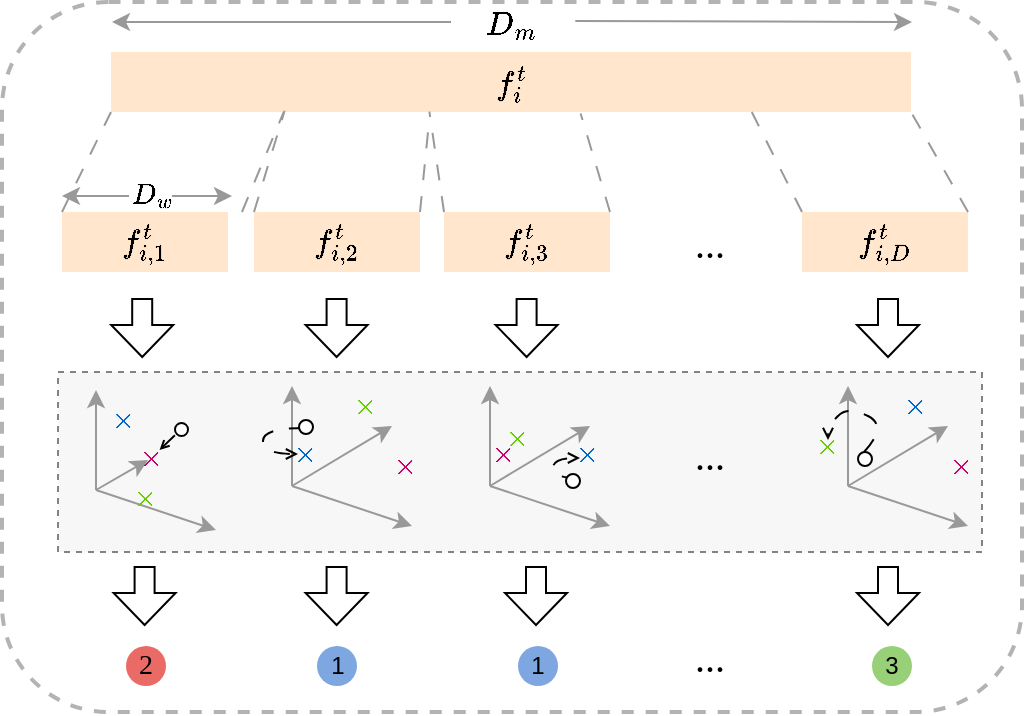 <mxfile version="26.0.14">
  <diagram name="第 1 页" id="QJdAw4eCsFXrdTgtcEzi">
    <mxGraphModel dx="1179" dy="615" grid="1" gridSize="10" guides="1" tooltips="1" connect="1" arrows="1" fold="1" page="1" pageScale="1" pageWidth="827" pageHeight="1169" math="1" shadow="0">
      <root>
        <mxCell id="0" />
        <mxCell id="1" parent="0" />
        <mxCell id="fbFfoVUqZsGmRxwtsNzw-73" value="" style="rounded=1;whiteSpace=wrap;html=1;dashed=1;strokeWidth=2;strokeColor=#B3B3B3;" vertex="1" parent="1">
          <mxGeometry x="130" y="45" width="510" height="355" as="geometry" />
        </mxCell>
        <mxCell id="fbFfoVUqZsGmRxwtsNzw-76" value="" style="rounded=0;whiteSpace=wrap;html=1;fillColor=#f5f5f5;fontColor=#333333;strokeColor=#666666;dashed=1;opacity=80;" vertex="1" parent="1">
          <mxGeometry x="158" y="230" width="462" height="90" as="geometry" />
        </mxCell>
        <mxCell id="fbFfoVUqZsGmRxwtsNzw-1" value="&lt;font face=&quot;Times New Roman&quot;&gt;&lt;span style=&quot;font-size: 16px;&quot;&gt;$$f_{i}^{t}$$&lt;/span&gt;&lt;/font&gt;" style="rounded=0;whiteSpace=wrap;html=1;fillColor=#ffe6cc;strokeColor=none;" vertex="1" parent="1">
          <mxGeometry x="184.5" y="70" width="400" height="30" as="geometry" />
        </mxCell>
        <mxCell id="fbFfoVUqZsGmRxwtsNzw-3" value="" style="endArrow=classic;html=1;rounded=0;exitX=0;exitY=0.5;exitDx=0;exitDy=0;strokeColor=#999999;align=center;verticalAlign=middle;fontFamily=Helvetica;fontSize=11;fontColor=default;labelBackgroundColor=default;" edge="1" parent="1" source="fbFfoVUqZsGmRxwtsNzw-4">
          <mxGeometry width="50" height="50" relative="1" as="geometry">
            <mxPoint x="278" y="150" as="sourcePoint" />
            <mxPoint x="185" y="55" as="targetPoint" />
          </mxGeometry>
        </mxCell>
        <mxCell id="fbFfoVUqZsGmRxwtsNzw-4" value="&lt;font style=&quot;font-size: 16px;&quot; face=&quot;Times New Roman&quot;&gt;$$D_m$$&lt;/font&gt;" style="text;strokeColor=none;align=center;fillColor=none;html=1;verticalAlign=middle;whiteSpace=wrap;rounded=0;" vertex="1" parent="1">
          <mxGeometry x="354.5" y="45" width="60" height="20" as="geometry" />
        </mxCell>
        <mxCell id="fbFfoVUqZsGmRxwtsNzw-5" value="" style="endArrow=classic;html=1;rounded=0;exitX=1.036;exitY=0.476;exitDx=0;exitDy=0;exitPerimeter=0;strokeColor=#999999;align=center;verticalAlign=middle;fontFamily=Helvetica;fontSize=11;fontColor=default;labelBackgroundColor=default;" edge="1" parent="1" source="fbFfoVUqZsGmRxwtsNzw-4">
          <mxGeometry width="50" height="50" relative="1" as="geometry">
            <mxPoint x="365" y="65" as="sourcePoint" />
            <mxPoint x="585" y="55" as="targetPoint" />
          </mxGeometry>
        </mxCell>
        <mxCell id="fbFfoVUqZsGmRxwtsNzw-6" value="&lt;b&gt;&lt;font style=&quot;font-size: 16px;&quot; face=&quot;Times New Roman&quot;&gt;$$f_{i,1}^{t}$$&lt;/font&gt;&lt;/b&gt;" style="rounded=0;whiteSpace=wrap;html=1;strokeColor=none;fillColor=#ffe6cc;" vertex="1" parent="1">
          <mxGeometry x="160" y="150" width="83" height="30" as="geometry" />
        </mxCell>
        <mxCell id="fbFfoVUqZsGmRxwtsNzw-7" value="&lt;b&gt;&lt;font style=&quot;font-size: 16px;&quot; face=&quot;Times New Roman&quot;&gt;$$f_{i,2}^{t}$$&lt;/font&gt;&lt;/b&gt;" style="rounded=0;whiteSpace=wrap;html=1;fillColor=#ffe6cc;strokeColor=none;" vertex="1" parent="1">
          <mxGeometry x="256" y="150" width="83" height="30" as="geometry" />
        </mxCell>
        <mxCell id="fbFfoVUqZsGmRxwtsNzw-8" value="&lt;b&gt;&lt;font style=&quot;font-size: 16px;&quot; face=&quot;Times New Roman&quot;&gt;$$f_{i,D}^{t}$$&lt;/font&gt;&lt;/b&gt;" style="rounded=0;whiteSpace=wrap;html=1;fillColor=#ffe6cc;strokeColor=none;" vertex="1" parent="1">
          <mxGeometry x="530" y="150" width="83" height="30" as="geometry" />
        </mxCell>
        <mxCell id="fbFfoVUqZsGmRxwtsNzw-9" value="" style="endArrow=none;html=1;rounded=0;exitX=0;exitY=0;exitDx=0;exitDy=0;entryX=0;entryY=1;entryDx=0;entryDy=0;dashed=1;dashPattern=8 8;strokeColor=#999999;align=center;verticalAlign=middle;fontFamily=Helvetica;fontSize=11;fontColor=default;labelBackgroundColor=default;startFill=0;" edge="1" parent="1" source="fbFfoVUqZsGmRxwtsNzw-6" target="fbFfoVUqZsGmRxwtsNzw-1">
          <mxGeometry width="50" height="50" relative="1" as="geometry">
            <mxPoint x="297" y="170" as="sourcePoint" />
            <mxPoint x="187" y="120" as="targetPoint" />
          </mxGeometry>
        </mxCell>
        <mxCell id="fbFfoVUqZsGmRxwtsNzw-10" value="" style="endArrow=none;html=1;rounded=0;exitX=0;exitY=0;exitDx=0;exitDy=0;entryX=0.216;entryY=0.996;entryDx=0;entryDy=0;dashed=1;dashPattern=8 8;strokeColor=#999999;align=center;verticalAlign=middle;fontFamily=Helvetica;fontSize=11;fontColor=default;labelBackgroundColor=default;startFill=0;entryPerimeter=0;" edge="1" parent="1" target="fbFfoVUqZsGmRxwtsNzw-1">
          <mxGeometry width="50" height="50" relative="1" as="geometry">
            <mxPoint x="250" y="150" as="sourcePoint" />
            <mxPoint x="267" y="110" as="targetPoint" />
          </mxGeometry>
        </mxCell>
        <mxCell id="fbFfoVUqZsGmRxwtsNzw-11" value="" style="endArrow=none;html=1;rounded=0;exitX=0;exitY=0;exitDx=0;exitDy=0;dashed=1;dashPattern=8 8;strokeColor=#999999;align=center;verticalAlign=middle;fontFamily=Helvetica;fontSize=11;fontColor=default;labelBackgroundColor=default;startFill=0;entryX=0.217;entryY=0.978;entryDx=0;entryDy=0;entryPerimeter=0;" edge="1" parent="1" source="fbFfoVUqZsGmRxwtsNzw-7" target="fbFfoVUqZsGmRxwtsNzw-1">
          <mxGeometry width="50" height="50" relative="1" as="geometry">
            <mxPoint x="260" y="160" as="sourcePoint" />
            <mxPoint x="267" y="110" as="targetPoint" />
          </mxGeometry>
        </mxCell>
        <mxCell id="fbFfoVUqZsGmRxwtsNzw-12" value="" style="endArrow=none;html=1;rounded=0;exitX=1;exitY=0;exitDx=0;exitDy=0;dashed=1;dashPattern=8 8;strokeColor=#999999;align=center;verticalAlign=middle;fontFamily=Helvetica;fontSize=11;fontColor=default;labelBackgroundColor=default;startFill=0;" edge="1" parent="1" source="fbFfoVUqZsGmRxwtsNzw-7">
          <mxGeometry width="50" height="50" relative="1" as="geometry">
            <mxPoint x="369" y="150" as="sourcePoint" />
            <mxPoint x="343" y="110" as="targetPoint" />
          </mxGeometry>
        </mxCell>
        <mxCell id="fbFfoVUqZsGmRxwtsNzw-13" value="&lt;font style=&quot;font-size: 20px;&quot; face=&quot;Times New Roman&quot;&gt;...&lt;/font&gt;" style="text;strokeColor=none;align=center;fillColor=none;html=1;verticalAlign=middle;whiteSpace=wrap;rounded=0;" vertex="1" parent="1">
          <mxGeometry x="454" y="150" width="60" height="30" as="geometry" />
        </mxCell>
        <mxCell id="fbFfoVUqZsGmRxwtsNzw-14" value="" style="endArrow=none;html=1;rounded=0;exitX=0;exitY=0;exitDx=0;exitDy=0;dashed=1;dashPattern=8 8;entryX=0.801;entryY=1;entryDx=0;entryDy=0;entryPerimeter=0;strokeColor=#999999;align=center;verticalAlign=middle;fontFamily=Helvetica;fontSize=11;fontColor=default;labelBackgroundColor=default;startFill=0;" edge="1" parent="1" source="fbFfoVUqZsGmRxwtsNzw-8" target="fbFfoVUqZsGmRxwtsNzw-1">
          <mxGeometry width="50" height="50" relative="1" as="geometry">
            <mxPoint x="356" y="160" as="sourcePoint" />
            <mxPoint x="353" y="120" as="targetPoint" />
          </mxGeometry>
        </mxCell>
        <mxCell id="fbFfoVUqZsGmRxwtsNzw-15" value="" style="endArrow=none;html=1;rounded=0;exitX=1;exitY=0;exitDx=0;exitDy=0;dashed=1;dashPattern=8 8;entryX=1;entryY=1;entryDx=0;entryDy=0;strokeColor=#999999;align=center;verticalAlign=middle;fontFamily=Helvetica;fontSize=11;fontColor=default;labelBackgroundColor=default;startFill=0;" edge="1" parent="1" source="fbFfoVUqZsGmRxwtsNzw-8" target="fbFfoVUqZsGmRxwtsNzw-1">
          <mxGeometry width="50" height="50" relative="1" as="geometry">
            <mxPoint x="547" y="160" as="sourcePoint" />
            <mxPoint x="538" y="121" as="targetPoint" />
          </mxGeometry>
        </mxCell>
        <mxCell id="fbFfoVUqZsGmRxwtsNzw-16" value="&lt;b&gt;&lt;font style=&quot;font-size: 16px;&quot; face=&quot;Times New Roman&quot;&gt;$$f_{i,3}^{t}$$&lt;/font&gt;&lt;/b&gt;" style="rounded=0;whiteSpace=wrap;html=1;strokeColor=none;fillColor=#ffe6cc;" vertex="1" parent="1">
          <mxGeometry x="351" y="150" width="83" height="30" as="geometry" />
        </mxCell>
        <mxCell id="fbFfoVUqZsGmRxwtsNzw-17" value="" style="endArrow=none;html=1;rounded=0;exitX=0;exitY=0;exitDx=0;exitDy=0;dashed=1;dashPattern=8 8;entryX=0.398;entryY=0.993;entryDx=0;entryDy=0;entryPerimeter=0;strokeColor=#999999;align=center;verticalAlign=middle;fontFamily=Helvetica;fontSize=11;fontColor=default;labelBackgroundColor=default;startFill=0;" edge="1" parent="1" source="fbFfoVUqZsGmRxwtsNzw-16" target="fbFfoVUqZsGmRxwtsNzw-1">
          <mxGeometry width="50" height="50" relative="1" as="geometry">
            <mxPoint x="356" y="160" as="sourcePoint" />
            <mxPoint x="353" y="120" as="targetPoint" />
          </mxGeometry>
        </mxCell>
        <mxCell id="fbFfoVUqZsGmRxwtsNzw-18" value="" style="endArrow=none;html=1;rounded=0;exitX=1;exitY=0;exitDx=0;exitDy=0;dashed=1;dashPattern=8 8;entryX=0.587;entryY=1.024;entryDx=0;entryDy=0;entryPerimeter=0;strokeColor=#999999;align=center;verticalAlign=middle;fontFamily=Helvetica;fontSize=11;fontColor=default;labelBackgroundColor=default;startFill=0;" edge="1" parent="1" source="fbFfoVUqZsGmRxwtsNzw-16" target="fbFfoVUqZsGmRxwtsNzw-1">
          <mxGeometry width="50" height="50" relative="1" as="geometry">
            <mxPoint x="441" y="150" as="sourcePoint" />
            <mxPoint x="427" y="110" as="targetPoint" />
          </mxGeometry>
        </mxCell>
        <mxCell id="fbFfoVUqZsGmRxwtsNzw-28" value="&lt;font style=&quot;font-size: 14px;&quot; face=&quot;Times New Roman&quot;&gt;2&lt;/font&gt;" style="ellipse;whiteSpace=wrap;html=1;aspect=fixed;fillColor=#EA6B66;strokeColor=none;" vertex="1" parent="1">
          <mxGeometry x="192" y="367" width="20" height="20" as="geometry" />
        </mxCell>
        <mxCell id="fbFfoVUqZsGmRxwtsNzw-30" value="1" style="ellipse;whiteSpace=wrap;html=1;aspect=fixed;align=center;verticalAlign=middle;fontFamily=Helvetica;fontSize=12;fontColor=default;fillColor=#7EA6E0;strokeColor=none;" vertex="1" parent="1">
          <mxGeometry x="287.5" y="367" width="20" height="20" as="geometry" />
        </mxCell>
        <mxCell id="fbFfoVUqZsGmRxwtsNzw-31" value="1" style="ellipse;whiteSpace=wrap;html=1;aspect=fixed;align=center;verticalAlign=middle;fontFamily=Helvetica;fontSize=12;fontColor=default;fillColor=#7EA6E0;strokeColor=none;" vertex="1" parent="1">
          <mxGeometry x="388" y="367" width="20" height="20" as="geometry" />
        </mxCell>
        <mxCell id="fbFfoVUqZsGmRxwtsNzw-32" value="3" style="ellipse;whiteSpace=wrap;html=1;aspect=fixed;align=center;verticalAlign=middle;fontFamily=Helvetica;fontSize=12;fontColor=default;fillColor=#97D077;strokeColor=none;" vertex="1" parent="1">
          <mxGeometry x="565" y="367" width="20" height="20" as="geometry" />
        </mxCell>
        <mxCell id="fbFfoVUqZsGmRxwtsNzw-35" value="&lt;font style=&quot;font-size: 20px;&quot; face=&quot;Times New Roman&quot;&gt;...&lt;/font&gt;" style="text;strokeColor=none;align=center;fillColor=none;html=1;verticalAlign=middle;whiteSpace=wrap;rounded=0;" vertex="1" parent="1">
          <mxGeometry x="454" y="255.5" width="60" height="30" as="geometry" />
        </mxCell>
        <mxCell id="fbFfoVUqZsGmRxwtsNzw-36" value="&lt;font style=&quot;font-size: 20px;&quot; face=&quot;Times New Roman&quot;&gt;...&lt;/font&gt;" style="text;strokeColor=none;align=center;fillColor=none;html=1;verticalAlign=middle;whiteSpace=wrap;rounded=0;" vertex="1" parent="1">
          <mxGeometry x="454" y="357" width="60" height="30" as="geometry" />
        </mxCell>
        <mxCell id="fbFfoVUqZsGmRxwtsNzw-37" value="" style="shape=flexArrow;endArrow=classic;html=1;rounded=0;endSize=5;startSize=4;" edge="1" parent="1">
          <mxGeometry width="50" height="50" relative="1" as="geometry">
            <mxPoint x="201.3" y="327" as="sourcePoint" />
            <mxPoint x="201.3" y="357" as="targetPoint" />
          </mxGeometry>
        </mxCell>
        <mxCell id="fbFfoVUqZsGmRxwtsNzw-38" value="" style="shape=flexArrow;endArrow=classic;html=1;rounded=0;endSize=5;startSize=4;" edge="1" parent="1">
          <mxGeometry width="50" height="50" relative="1" as="geometry">
            <mxPoint x="297.3" y="327" as="sourcePoint" />
            <mxPoint x="297.3" y="357" as="targetPoint" />
          </mxGeometry>
        </mxCell>
        <mxCell id="fbFfoVUqZsGmRxwtsNzw-39" value="" style="shape=flexArrow;endArrow=classic;html=1;rounded=0;endSize=5;startSize=4;" edge="1" parent="1">
          <mxGeometry width="50" height="50" relative="1" as="geometry">
            <mxPoint x="397" y="327" as="sourcePoint" />
            <mxPoint x="397" y="357" as="targetPoint" />
          </mxGeometry>
        </mxCell>
        <mxCell id="fbFfoVUqZsGmRxwtsNzw-40" value="" style="shape=flexArrow;endArrow=classic;html=1;rounded=0;endSize=5;startSize=4;" edge="1" parent="1">
          <mxGeometry width="50" height="50" relative="1" as="geometry">
            <mxPoint x="573" y="327" as="sourcePoint" />
            <mxPoint x="573" y="357" as="targetPoint" />
          </mxGeometry>
        </mxCell>
        <mxCell id="fbFfoVUqZsGmRxwtsNzw-41" value="" style="shape=flexArrow;endArrow=classic;html=1;rounded=0;endSize=5;startSize=4;" edge="1" parent="1">
          <mxGeometry width="50" height="50" relative="1" as="geometry">
            <mxPoint x="200.1" y="193" as="sourcePoint" />
            <mxPoint x="200.1" y="223" as="targetPoint" />
          </mxGeometry>
        </mxCell>
        <mxCell id="fbFfoVUqZsGmRxwtsNzw-42" value="" style="shape=flexArrow;endArrow=classic;html=1;rounded=0;endSize=5;startSize=4;" edge="1" parent="1">
          <mxGeometry width="50" height="50" relative="1" as="geometry">
            <mxPoint x="297.3" y="193" as="sourcePoint" />
            <mxPoint x="297.3" y="223" as="targetPoint" />
          </mxGeometry>
        </mxCell>
        <mxCell id="fbFfoVUqZsGmRxwtsNzw-43" value="" style="shape=flexArrow;endArrow=classic;html=1;rounded=0;endSize=5;startSize=4;" edge="1" parent="1">
          <mxGeometry width="50" height="50" relative="1" as="geometry">
            <mxPoint x="392.3" y="193" as="sourcePoint" />
            <mxPoint x="392.3" y="223" as="targetPoint" />
          </mxGeometry>
        </mxCell>
        <mxCell id="fbFfoVUqZsGmRxwtsNzw-44" value="" style="shape=flexArrow;endArrow=classic;html=1;rounded=0;endSize=5;startSize=4;" edge="1" parent="1">
          <mxGeometry width="50" height="50" relative="1" as="geometry">
            <mxPoint x="573" y="193" as="sourcePoint" />
            <mxPoint x="573" y="223" as="targetPoint" />
          </mxGeometry>
        </mxCell>
        <mxCell id="fbFfoVUqZsGmRxwtsNzw-45" value="" style="endArrow=classic;html=1;rounded=0;strokeColor=#999999;" edge="1" parent="1">
          <mxGeometry width="50" height="50" relative="1" as="geometry">
            <mxPoint x="177" y="289" as="sourcePoint" />
            <mxPoint x="177" y="239" as="targetPoint" />
          </mxGeometry>
        </mxCell>
        <mxCell id="fbFfoVUqZsGmRxwtsNzw-46" value="" style="endArrow=classic;html=1;rounded=0;strokeColor=#999999;align=center;verticalAlign=middle;fontFamily=Helvetica;fontSize=11;fontColor=default;labelBackgroundColor=default;" edge="1" parent="1">
          <mxGeometry width="50" height="50" relative="1" as="geometry">
            <mxPoint x="177" y="289" as="sourcePoint" />
            <mxPoint x="237" y="309" as="targetPoint" />
          </mxGeometry>
        </mxCell>
        <mxCell id="fbFfoVUqZsGmRxwtsNzw-47" value="" style="endArrow=classic;html=1;rounded=0;strokeColor=#999999;align=center;verticalAlign=middle;fontFamily=Helvetica;fontSize=11;fontColor=default;labelBackgroundColor=default;" edge="1" parent="1">
          <mxGeometry width="50" height="50" relative="1" as="geometry">
            <mxPoint x="177" y="289" as="sourcePoint" />
            <mxPoint x="203" y="274" as="targetPoint" />
          </mxGeometry>
        </mxCell>
        <mxCell id="fbFfoVUqZsGmRxwtsNzw-48" value="&lt;font style=&quot;color: rgb(0, 102, 204);&quot; face=&quot;Times New Roman&quot;&gt;&lt;span style=&quot;font-size: 14px;&quot;&gt;&lt;b style=&quot;&quot;&gt;$$\times$$&lt;/b&gt;&lt;/span&gt;&lt;/font&gt;" style="text;strokeColor=none;align=center;fillColor=none;html=1;verticalAlign=middle;whiteSpace=wrap;rounded=0;strokeWidth=6;" vertex="1" parent="1">
          <mxGeometry x="180.5" y="244" width="20" height="20" as="geometry" />
        </mxCell>
        <mxCell id="fbFfoVUqZsGmRxwtsNzw-49" value="&lt;font style=&quot;color: rgb(204, 0, 102);&quot; face=&quot;Times New Roman&quot;&gt;&lt;span style=&quot;font-size: 14px;&quot;&gt;$$\times$$&lt;/span&gt;&lt;/font&gt;" style="text;strokeColor=none;align=center;fillColor=none;html=1;verticalAlign=middle;whiteSpace=wrap;rounded=0;" vertex="1" parent="1">
          <mxGeometry x="195" y="263" width="20" height="20" as="geometry" />
        </mxCell>
        <mxCell id="fbFfoVUqZsGmRxwtsNzw-50" style="rounded=0;orthogonalLoop=1;jettySize=auto;html=1;exitX=1.072;exitY=-0.07;exitDx=0;exitDy=0;endArrow=open;endFill=0;startSize=9;endSize=3;exitPerimeter=0;" edge="1" parent="1" source="fbFfoVUqZsGmRxwtsNzw-49">
          <mxGeometry relative="1" as="geometry">
            <mxPoint x="221.952" y="255.548" as="sourcePoint" />
            <mxPoint x="208.787" y="269" as="targetPoint" />
          </mxGeometry>
        </mxCell>
        <mxCell id="fbFfoVUqZsGmRxwtsNzw-51" value="" style="ellipse;whiteSpace=wrap;html=1;aspect=fixed;strokeWidth=1;" vertex="1" parent="1">
          <mxGeometry x="216.5" y="255.5" width="6.5" height="6.5" as="geometry" />
        </mxCell>
        <mxCell id="fbFfoVUqZsGmRxwtsNzw-52" value="&lt;font style=&quot;color: rgb(102, 204, 0);&quot; face=&quot;Times New Roman&quot;&gt;&lt;span style=&quot;font-size: 14px;&quot;&gt;$$\times$$&lt;/span&gt;&lt;/font&gt;" style="text;strokeColor=none;align=center;fillColor=none;html=1;verticalAlign=middle;whiteSpace=wrap;rounded=0;" vertex="1" parent="1">
          <mxGeometry x="192" y="283" width="20" height="20" as="geometry" />
        </mxCell>
        <mxCell id="fbFfoVUqZsGmRxwtsNzw-53" value="" style="endArrow=classic;html=1;rounded=0;strokeColor=#999999;align=center;verticalAlign=middle;fontFamily=Helvetica;fontSize=11;fontColor=default;labelBackgroundColor=default;" edge="1" parent="1">
          <mxGeometry width="50" height="50" relative="1" as="geometry">
            <mxPoint x="275" y="287" as="sourcePoint" />
            <mxPoint x="275" y="237" as="targetPoint" />
          </mxGeometry>
        </mxCell>
        <mxCell id="fbFfoVUqZsGmRxwtsNzw-54" value="" style="endArrow=classic;html=1;rounded=0;strokeColor=#999999;align=center;verticalAlign=middle;fontFamily=Helvetica;fontSize=11;fontColor=default;labelBackgroundColor=default;" edge="1" parent="1">
          <mxGeometry width="50" height="50" relative="1" as="geometry">
            <mxPoint x="275" y="287" as="sourcePoint" />
            <mxPoint x="335" y="307" as="targetPoint" />
          </mxGeometry>
        </mxCell>
        <mxCell id="fbFfoVUqZsGmRxwtsNzw-55" value="" style="endArrow=classic;html=1;rounded=0;strokeColor=#999999;align=center;verticalAlign=middle;fontFamily=Helvetica;fontSize=11;fontColor=default;labelBackgroundColor=default;" edge="1" parent="1">
          <mxGeometry width="50" height="50" relative="1" as="geometry">
            <mxPoint x="275" y="287" as="sourcePoint" />
            <mxPoint x="325" y="257" as="targetPoint" />
          </mxGeometry>
        </mxCell>
        <mxCell id="fbFfoVUqZsGmRxwtsNzw-56" value="&lt;font style=&quot;color: rgb(0, 102, 204);&quot; face=&quot;Times New Roman&quot;&gt;&lt;span style=&quot;font-size: 14px;&quot;&gt;$$\times$$&lt;/span&gt;&lt;/font&gt;" style="text;strokeColor=none;align=center;fillColor=none;html=1;verticalAlign=middle;whiteSpace=wrap;rounded=0;" vertex="1" parent="1">
          <mxGeometry x="272" y="261" width="20" height="20" as="geometry" />
        </mxCell>
        <mxCell id="fbFfoVUqZsGmRxwtsNzw-57" value="&lt;font style=&quot;color: rgb(204, 0, 102);&quot; face=&quot;Times New Roman&quot;&gt;&lt;span style=&quot;font-size: 14px;&quot;&gt;$$\times$$&lt;/span&gt;&lt;/font&gt;" style="text;strokeColor=none;align=center;fillColor=none;html=1;verticalAlign=middle;whiteSpace=wrap;rounded=0;" vertex="1" parent="1">
          <mxGeometry x="322" y="267" width="20" height="20" as="geometry" />
        </mxCell>
        <mxCell id="fbFfoVUqZsGmRxwtsNzw-58" style="edgeStyle=orthogonalEdgeStyle;rounded=0;orthogonalLoop=1;jettySize=auto;html=1;curved=1;endArrow=open;endFill=0;endSize=4;dashed=1;dashPattern=8 8;" edge="1" parent="1">
          <mxGeometry relative="1" as="geometry">
            <mxPoint x="281.5" y="258" as="sourcePoint" />
            <mxPoint x="278" y="271.0" as="targetPoint" />
            <Array as="points">
              <mxPoint x="260.5" y="258" />
              <mxPoint x="260.5" y="271" />
            </Array>
          </mxGeometry>
        </mxCell>
        <mxCell id="fbFfoVUqZsGmRxwtsNzw-59" value="" style="ellipse;whiteSpace=wrap;html=1;aspect=fixed;strokeWidth=1;" vertex="1" parent="1">
          <mxGeometry x="278.5" y="254" width="7" height="7" as="geometry" />
        </mxCell>
        <mxCell id="fbFfoVUqZsGmRxwtsNzw-60" value="&lt;font style=&quot;color: rgb(102, 204, 0);&quot; face=&quot;Times New Roman&quot;&gt;&lt;span style=&quot;font-size: 14px;&quot;&gt;$$\times$$&lt;/span&gt;&lt;/font&gt;" style="text;strokeColor=none;align=center;fillColor=none;html=1;verticalAlign=middle;whiteSpace=wrap;rounded=0;" vertex="1" parent="1">
          <mxGeometry x="302" y="237" width="20" height="20" as="geometry" />
        </mxCell>
        <mxCell id="fbFfoVUqZsGmRxwtsNzw-61" value="" style="endArrow=classic;html=1;rounded=0;strokeColor=#999999;align=center;verticalAlign=middle;fontFamily=Helvetica;fontSize=11;fontColor=default;labelBackgroundColor=default;" edge="1" parent="1">
          <mxGeometry width="50" height="50" relative="1" as="geometry">
            <mxPoint x="374" y="287" as="sourcePoint" />
            <mxPoint x="374" y="237" as="targetPoint" />
          </mxGeometry>
        </mxCell>
        <mxCell id="fbFfoVUqZsGmRxwtsNzw-62" value="" style="endArrow=classic;html=1;rounded=0;strokeColor=#999999;align=center;verticalAlign=middle;fontFamily=Helvetica;fontSize=11;fontColor=default;labelBackgroundColor=default;" edge="1" parent="1">
          <mxGeometry width="50" height="50" relative="1" as="geometry">
            <mxPoint x="374" y="287" as="sourcePoint" />
            <mxPoint x="434" y="307" as="targetPoint" />
          </mxGeometry>
        </mxCell>
        <mxCell id="fbFfoVUqZsGmRxwtsNzw-63" value="" style="endArrow=classic;html=1;rounded=0;strokeColor=#999999;align=center;verticalAlign=middle;fontFamily=Helvetica;fontSize=11;fontColor=default;labelBackgroundColor=default;" edge="1" parent="1">
          <mxGeometry width="50" height="50" relative="1" as="geometry">
            <mxPoint x="374" y="287" as="sourcePoint" />
            <mxPoint x="424" y="257" as="targetPoint" />
          </mxGeometry>
        </mxCell>
        <mxCell id="fbFfoVUqZsGmRxwtsNzw-64" value="&lt;font style=&quot;color: rgb(0, 102, 204);&quot; face=&quot;Times New Roman&quot;&gt;&lt;span style=&quot;font-size: 14px;&quot;&gt;$$\times$$&lt;/span&gt;&lt;/font&gt;" style="text;strokeColor=none;align=center;fillColor=none;html=1;verticalAlign=middle;whiteSpace=wrap;rounded=0;" vertex="1" parent="1">
          <mxGeometry x="413" y="261" width="20" height="20" as="geometry" />
        </mxCell>
        <mxCell id="fbFfoVUqZsGmRxwtsNzw-65" value="&lt;font style=&quot;color: rgb(204, 0, 102);&quot; face=&quot;Times New Roman&quot;&gt;&lt;span style=&quot;font-size: 14px;&quot;&gt;$$\times$$&lt;/span&gt;&lt;/font&gt;" style="text;strokeColor=none;align=center;fillColor=none;html=1;verticalAlign=middle;whiteSpace=wrap;rounded=0;" vertex="1" parent="1">
          <mxGeometry x="371" y="261" width="20" height="20" as="geometry" />
        </mxCell>
        <mxCell id="fbFfoVUqZsGmRxwtsNzw-66" style="edgeStyle=orthogonalEdgeStyle;rounded=0;orthogonalLoop=1;jettySize=auto;html=1;exitX=0.5;exitY=0;exitDx=0;exitDy=0;entryX=0;entryY=0.5;entryDx=0;entryDy=0;curved=1;endArrow=open;endFill=0;endSize=4;dashed=1;dashPattern=8 8;startSize=6;" edge="1" parent="1">
          <mxGeometry relative="1" as="geometry">
            <mxPoint x="418" y="283" as="sourcePoint" />
            <mxPoint x="419" y="273" as="targetPoint" />
            <Array as="points">
              <mxPoint x="405.5" y="283" />
              <mxPoint x="405.5" y="273" />
            </Array>
          </mxGeometry>
        </mxCell>
        <mxCell id="fbFfoVUqZsGmRxwtsNzw-67" value="" style="ellipse;whiteSpace=wrap;html=1;aspect=fixed;strokeWidth=1;" vertex="1" parent="1">
          <mxGeometry x="412" y="281" width="7" height="7" as="geometry" />
        </mxCell>
        <mxCell id="fbFfoVUqZsGmRxwtsNzw-68" value="&lt;font style=&quot;color: rgb(102, 204, 0);&quot; face=&quot;Times New Roman&quot;&gt;&lt;span style=&quot;font-size: 14px;&quot;&gt;$$\times$$&lt;/span&gt;&lt;/font&gt;" style="text;strokeColor=none;align=center;fillColor=none;html=1;verticalAlign=middle;whiteSpace=wrap;rounded=0;" vertex="1" parent="1">
          <mxGeometry x="378" y="253" width="20" height="20" as="geometry" />
        </mxCell>
        <mxCell id="fbFfoVUqZsGmRxwtsNzw-69" value="&lt;font style=&quot;font-size: 14px;&quot; face=&quot;Times New Roman&quot;&gt;$$D_w$$&lt;/font&gt;" style="text;strokeColor=none;align=center;fillColor=none;html=1;verticalAlign=middle;whiteSpace=wrap;rounded=0;" vertex="1" parent="1">
          <mxGeometry x="193.5" y="134.5" width="21.5" height="15" as="geometry" />
        </mxCell>
        <mxCell id="fbFfoVUqZsGmRxwtsNzw-70" value="" style="endArrow=classic;html=1;rounded=0;strokeColor=#999999;align=center;verticalAlign=middle;fontFamily=Helvetica;fontSize=11;fontColor=default;labelBackgroundColor=default;exitX=0;exitY=0.5;exitDx=0;exitDy=0;" edge="1" parent="1" source="fbFfoVUqZsGmRxwtsNzw-69">
          <mxGeometry width="50" height="50" relative="1" as="geometry">
            <mxPoint x="230" y="30" as="sourcePoint" />
            <mxPoint x="160" y="142" as="targetPoint" />
          </mxGeometry>
        </mxCell>
        <mxCell id="fbFfoVUqZsGmRxwtsNzw-71" value="" style="endArrow=classic;html=1;rounded=0;strokeColor=#999999;align=center;verticalAlign=middle;fontFamily=Helvetica;fontSize=11;fontColor=default;labelBackgroundColor=default;exitX=1;exitY=0.5;exitDx=0;exitDy=0;" edge="1" parent="1" source="fbFfoVUqZsGmRxwtsNzw-69">
          <mxGeometry width="50" height="50" relative="1" as="geometry">
            <mxPoint x="204" y="152" as="sourcePoint" />
            <mxPoint x="245" y="142" as="targetPoint" />
          </mxGeometry>
        </mxCell>
        <mxCell id="fbFfoVUqZsGmRxwtsNzw-20" value="" style="endArrow=classic;html=1;rounded=0;strokeColor=#999999;align=center;verticalAlign=middle;fontFamily=Helvetica;fontSize=11;fontColor=default;labelBackgroundColor=default;" edge="1" parent="1">
          <mxGeometry width="50" height="50" relative="1" as="geometry">
            <mxPoint x="553" y="287" as="sourcePoint" />
            <mxPoint x="553" y="237" as="targetPoint" />
          </mxGeometry>
        </mxCell>
        <mxCell id="fbFfoVUqZsGmRxwtsNzw-21" value="" style="endArrow=classic;html=1;rounded=0;strokeColor=#999999;align=center;verticalAlign=middle;fontFamily=Helvetica;fontSize=11;fontColor=default;labelBackgroundColor=default;" edge="1" parent="1">
          <mxGeometry width="50" height="50" relative="1" as="geometry">
            <mxPoint x="553" y="287" as="sourcePoint" />
            <mxPoint x="613" y="307" as="targetPoint" />
          </mxGeometry>
        </mxCell>
        <mxCell id="fbFfoVUqZsGmRxwtsNzw-22" value="" style="endArrow=classic;html=1;rounded=0;strokeColor=#999999;align=center;verticalAlign=middle;fontFamily=Helvetica;fontSize=11;fontColor=default;labelBackgroundColor=default;" edge="1" parent="1">
          <mxGeometry width="50" height="50" relative="1" as="geometry">
            <mxPoint x="553" y="287" as="sourcePoint" />
            <mxPoint x="603" y="257" as="targetPoint" />
          </mxGeometry>
        </mxCell>
        <mxCell id="fbFfoVUqZsGmRxwtsNzw-23" value="&lt;font style=&quot;color: rgb(102, 204, 0);&quot; face=&quot;Times New Roman&quot;&gt;&lt;span style=&quot;font-size: 14px;&quot;&gt;$$\times$$&lt;/span&gt;&lt;/font&gt;" style="text;strokeColor=none;align=center;fillColor=none;html=1;verticalAlign=middle;whiteSpace=wrap;rounded=0;" vertex="1" parent="1">
          <mxGeometry x="533" y="257" width="20" height="20" as="geometry" />
        </mxCell>
        <mxCell id="fbFfoVUqZsGmRxwtsNzw-24" value="&lt;font style=&quot;color: rgb(0, 102, 204);&quot; face=&quot;Times New Roman&quot;&gt;&lt;span style=&quot;font-size: 14px;&quot;&gt;$$\times$$&lt;/span&gt;&lt;/font&gt;" style="text;strokeColor=none;align=center;fillColor=none;html=1;verticalAlign=middle;whiteSpace=wrap;rounded=0;" vertex="1" parent="1">
          <mxGeometry x="576.5" y="237" width="20" height="20" as="geometry" />
        </mxCell>
        <mxCell id="fbFfoVUqZsGmRxwtsNzw-25" value="&lt;font style=&quot;color: rgb(204, 0, 102);&quot; face=&quot;Times New Roman&quot;&gt;&lt;span style=&quot;font-size: 14px;&quot;&gt;$$\times$$&lt;/span&gt;&lt;/font&gt;" style="text;strokeColor=none;align=center;fillColor=none;html=1;verticalAlign=middle;whiteSpace=wrap;rounded=0;" vertex="1" parent="1">
          <mxGeometry x="600" y="267" width="20" height="20" as="geometry" />
        </mxCell>
        <mxCell id="fbFfoVUqZsGmRxwtsNzw-26" value="" style="ellipse;whiteSpace=wrap;html=1;aspect=fixed;strokeWidth=1;" vertex="1" parent="1">
          <mxGeometry x="558" y="270" width="7" height="7" as="geometry" />
        </mxCell>
        <mxCell id="fbFfoVUqZsGmRxwtsNzw-27" value="" style="curved=1;endArrow=open;html=1;rounded=0;exitX=0.5;exitY=0;exitDx=0;exitDy=0;entryX=0.529;entryY=0.005;entryDx=0;entryDy=0;entryPerimeter=0;endFill=0;dashed=1;dashPattern=8 8;endSize=4;" edge="1" parent="1">
          <mxGeometry width="50" height="50" relative="1" as="geometry">
            <mxPoint x="561" y="270" as="sourcePoint" />
            <mxPoint x="543" y="264" as="targetPoint" />
            <Array as="points">
              <mxPoint x="573" y="257" />
              <mxPoint x="553" y="247" />
              <mxPoint x="543" y="257" />
            </Array>
          </mxGeometry>
        </mxCell>
      </root>
    </mxGraphModel>
  </diagram>
</mxfile>
